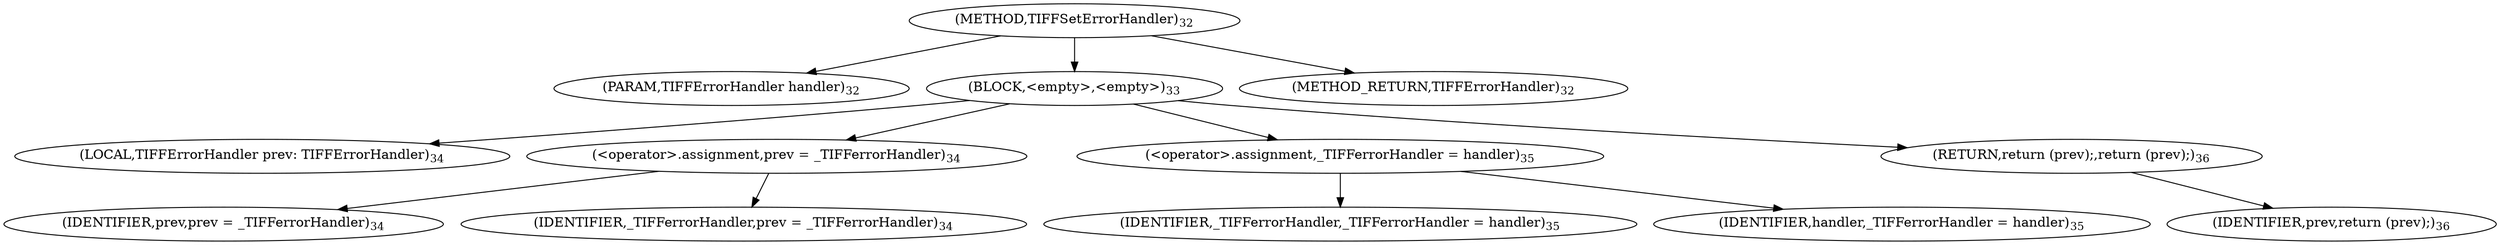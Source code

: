 digraph "TIFFSetErrorHandler" {  
"10645" [label = <(METHOD,TIFFSetErrorHandler)<SUB>32</SUB>> ]
"10646" [label = <(PARAM,TIFFErrorHandler handler)<SUB>32</SUB>> ]
"10647" [label = <(BLOCK,&lt;empty&gt;,&lt;empty&gt;)<SUB>33</SUB>> ]
"10648" [label = <(LOCAL,TIFFErrorHandler prev: TIFFErrorHandler)<SUB>34</SUB>> ]
"10649" [label = <(&lt;operator&gt;.assignment,prev = _TIFFerrorHandler)<SUB>34</SUB>> ]
"10650" [label = <(IDENTIFIER,prev,prev = _TIFFerrorHandler)<SUB>34</SUB>> ]
"10651" [label = <(IDENTIFIER,_TIFFerrorHandler,prev = _TIFFerrorHandler)<SUB>34</SUB>> ]
"10652" [label = <(&lt;operator&gt;.assignment,_TIFFerrorHandler = handler)<SUB>35</SUB>> ]
"10653" [label = <(IDENTIFIER,_TIFFerrorHandler,_TIFFerrorHandler = handler)<SUB>35</SUB>> ]
"10654" [label = <(IDENTIFIER,handler,_TIFFerrorHandler = handler)<SUB>35</SUB>> ]
"10655" [label = <(RETURN,return (prev);,return (prev);)<SUB>36</SUB>> ]
"10656" [label = <(IDENTIFIER,prev,return (prev);)<SUB>36</SUB>> ]
"10657" [label = <(METHOD_RETURN,TIFFErrorHandler)<SUB>32</SUB>> ]
  "10645" -> "10646" 
  "10645" -> "10647" 
  "10645" -> "10657" 
  "10647" -> "10648" 
  "10647" -> "10649" 
  "10647" -> "10652" 
  "10647" -> "10655" 
  "10649" -> "10650" 
  "10649" -> "10651" 
  "10652" -> "10653" 
  "10652" -> "10654" 
  "10655" -> "10656" 
}
